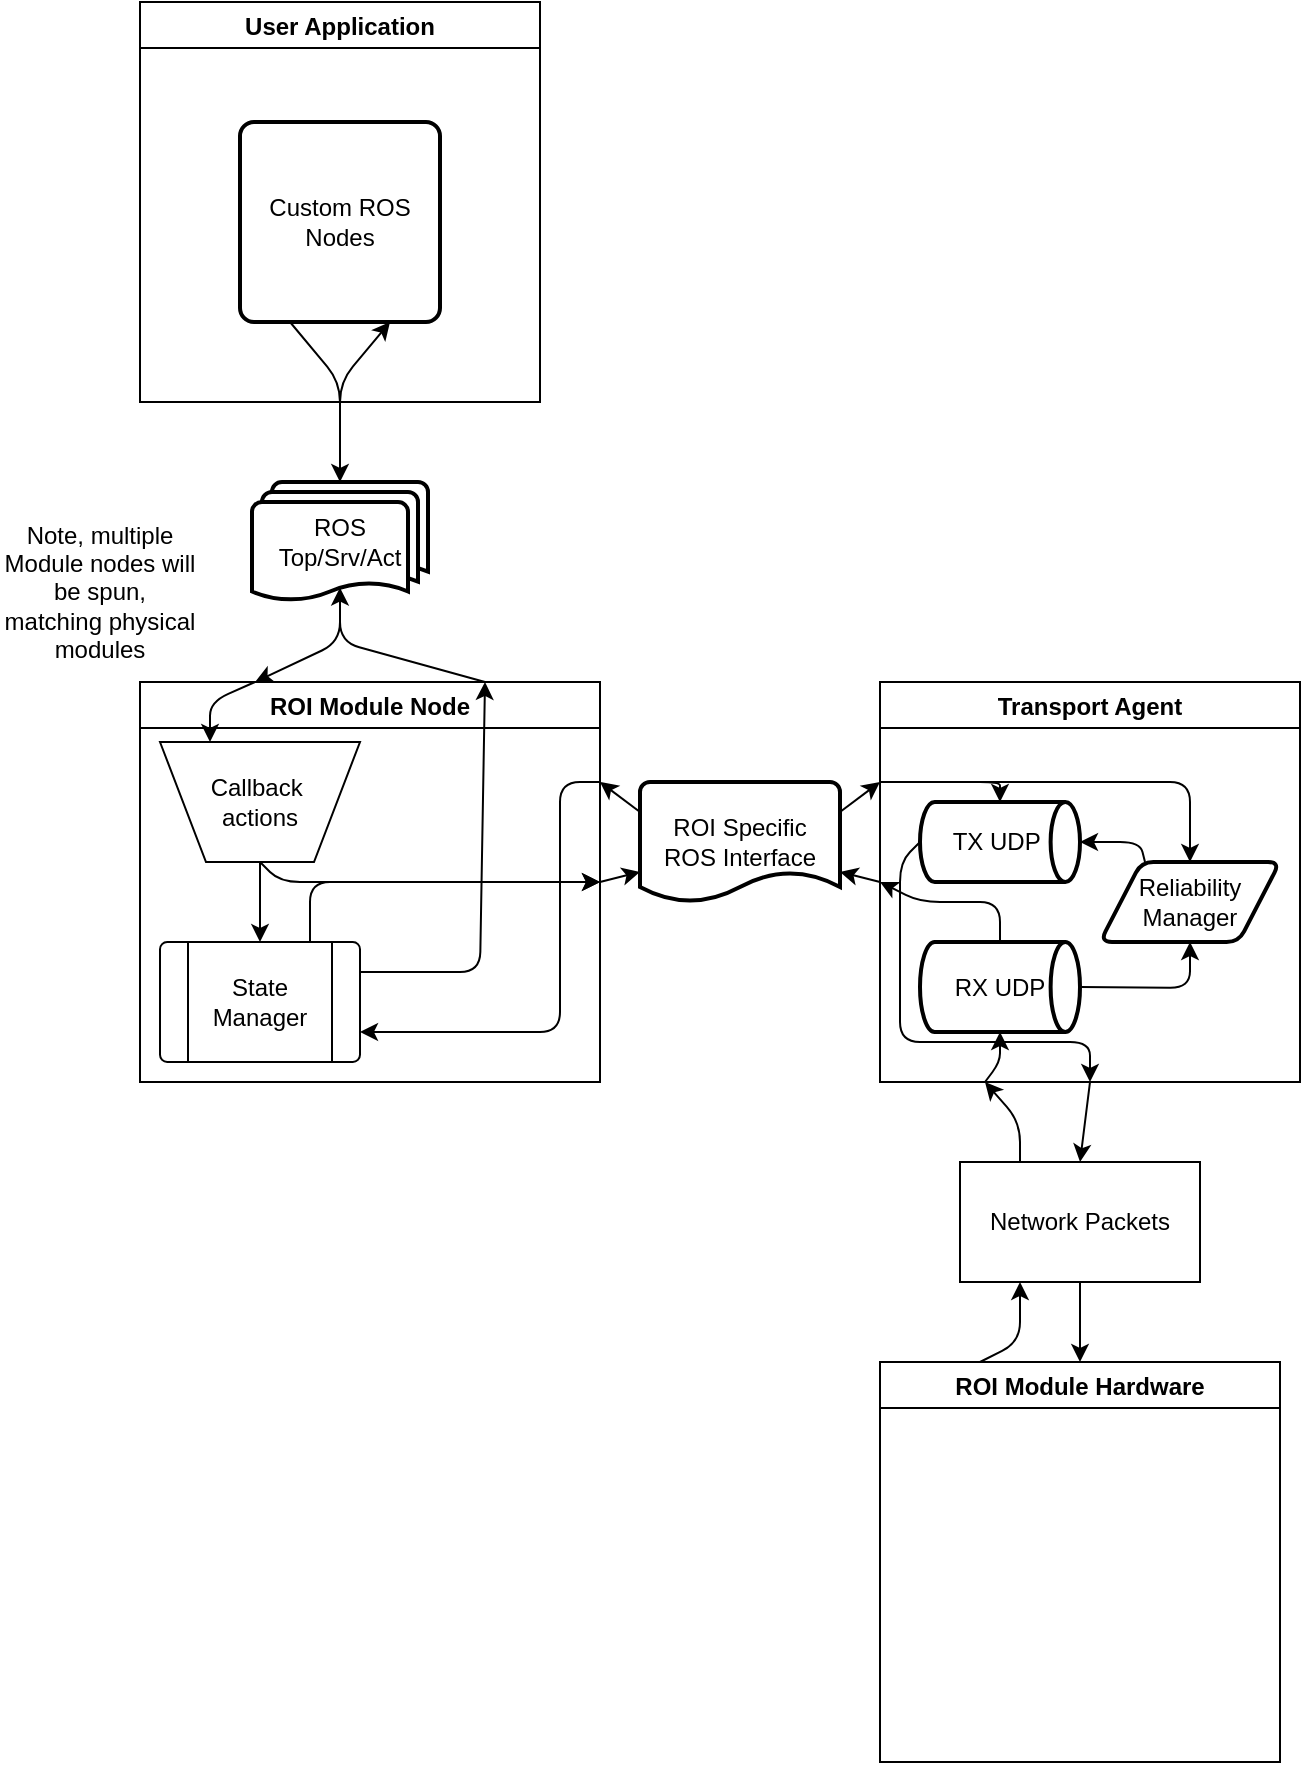 <mxfile>
    <diagram id="v1_f2HkN7rznXVapzpEH" name="Page-1">
        <mxGraphModel dx="905" dy="490" grid="1" gridSize="10" guides="1" tooltips="1" connect="1" arrows="1" fold="1" page="1" pageScale="1" pageWidth="850" pageHeight="1100" math="0" shadow="0">
            <root>
                <mxCell id="0"/>
                <mxCell id="1" parent="0"/>
                <mxCell id="2" value="User Application" style="swimlane;" vertex="1" parent="1">
                    <mxGeometry x="90" y="90" width="200" height="200" as="geometry"/>
                </mxCell>
                <mxCell id="6" value="Custom ROS Nodes" style="rounded=1;whiteSpace=wrap;html=1;absoluteArcSize=1;arcSize=14;strokeWidth=2;" vertex="1" parent="2">
                    <mxGeometry x="50" y="60" width="100" height="100" as="geometry"/>
                </mxCell>
                <mxCell id="3" value="ROI Module Node" style="swimlane;" vertex="1" parent="1">
                    <mxGeometry x="90" y="430" width="230" height="200" as="geometry"/>
                </mxCell>
                <mxCell id="22" style="edgeStyle=none;html=1;exitX=0.5;exitY=1;exitDx=0;exitDy=0;entryX=1;entryY=0.5;entryDx=0;entryDy=0;" edge="1" parent="3" source="14" target="3">
                    <mxGeometry relative="1" as="geometry">
                        <Array as="points">
                            <mxPoint x="70" y="100"/>
                        </Array>
                    </mxGeometry>
                </mxCell>
                <mxCell id="29" style="edgeStyle=none;html=1;exitX=0.5;exitY=1;exitDx=0;exitDy=0;entryX=0.5;entryY=0;entryDx=0;entryDy=0;" edge="1" parent="3" source="14" target="17">
                    <mxGeometry relative="1" as="geometry"/>
                </mxCell>
                <mxCell id="14" value="Callback&amp;nbsp;&lt;div&gt;actions&lt;/div&gt;" style="verticalLabelPosition=middle;verticalAlign=middle;html=1;shape=trapezoid;perimeter=trapezoidPerimeter;whiteSpace=wrap;size=0.23;arcSize=10;flipV=1;labelPosition=center;align=center;" vertex="1" parent="3">
                    <mxGeometry x="10" y="30" width="100" height="60" as="geometry"/>
                </mxCell>
                <mxCell id="15" style="edgeStyle=none;html=1;exitX=0.25;exitY=0;exitDx=0;exitDy=0;entryX=0.25;entryY=0;entryDx=0;entryDy=0;" edge="1" parent="3" source="3" target="14">
                    <mxGeometry relative="1" as="geometry">
                        <Array as="points">
                            <mxPoint x="35" y="10"/>
                        </Array>
                    </mxGeometry>
                </mxCell>
                <mxCell id="30" style="edgeStyle=none;html=1;exitX=0.75;exitY=0;exitDx=0;exitDy=0;" edge="1" parent="3" source="17">
                    <mxGeometry relative="1" as="geometry">
                        <mxPoint x="230" y="100" as="targetPoint"/>
                        <Array as="points">
                            <mxPoint x="85" y="100"/>
                            <mxPoint x="210" y="100"/>
                        </Array>
                    </mxGeometry>
                </mxCell>
                <mxCell id="35" style="edgeStyle=none;html=1;exitX=1;exitY=0.25;exitDx=0;exitDy=0;entryX=0.75;entryY=0;entryDx=0;entryDy=0;" edge="1" parent="3" source="17" target="3">
                    <mxGeometry relative="1" as="geometry">
                        <Array as="points">
                            <mxPoint x="170" y="145"/>
                        </Array>
                    </mxGeometry>
                </mxCell>
                <mxCell id="17" value="" style="verticalLabelPosition=bottom;verticalAlign=top;html=1;shape=process;whiteSpace=wrap;rounded=1;size=0.14;arcSize=6;" vertex="1" parent="3">
                    <mxGeometry x="10" y="130" width="100" height="60" as="geometry"/>
                </mxCell>
                <mxCell id="18" value="State&lt;div&gt;Manager&lt;/div&gt;" style="text;html=1;align=center;verticalAlign=middle;whiteSpace=wrap;rounded=0;" vertex="1" parent="3">
                    <mxGeometry x="30" y="145" width="60" height="30" as="geometry"/>
                </mxCell>
                <mxCell id="34" style="edgeStyle=none;html=1;exitX=1;exitY=0.25;exitDx=0;exitDy=0;entryX=1;entryY=0.75;entryDx=0;entryDy=0;" edge="1" parent="3" source="3" target="17">
                    <mxGeometry relative="1" as="geometry">
                        <Array as="points">
                            <mxPoint x="210" y="50"/>
                            <mxPoint x="210" y="175"/>
                        </Array>
                    </mxGeometry>
                </mxCell>
                <mxCell id="52" style="edgeStyle=none;html=1;exitX=0.5;exitY=1;exitDx=0;exitDy=0;entryX=0.5;entryY=0;entryDx=0;entryDy=0;" edge="1" parent="1" source="4" target="51">
                    <mxGeometry relative="1" as="geometry"/>
                </mxCell>
                <mxCell id="4" value="Transport Agent" style="swimlane;" vertex="1" parent="1">
                    <mxGeometry x="460" y="430" width="210" height="200" as="geometry"/>
                </mxCell>
                <mxCell id="48" style="edgeStyle=none;html=1;exitX=1;exitY=0.5;exitDx=0;exitDy=0;exitPerimeter=0;entryX=0.5;entryY=1;entryDx=0;entryDy=0;" edge="1" parent="4" source="39" target="41">
                    <mxGeometry relative="1" as="geometry">
                        <Array as="points">
                            <mxPoint x="155" y="153"/>
                        </Array>
                    </mxGeometry>
                </mxCell>
                <mxCell id="49" style="edgeStyle=none;html=1;exitX=0.5;exitY=0;exitDx=0;exitDy=0;exitPerimeter=0;entryX=0;entryY=0.5;entryDx=0;entryDy=0;" edge="1" parent="4" source="39" target="4">
                    <mxGeometry relative="1" as="geometry">
                        <Array as="points">
                            <mxPoint x="60" y="110"/>
                            <mxPoint x="20" y="110"/>
                        </Array>
                    </mxGeometry>
                </mxCell>
                <mxCell id="39" value="RX UDP" style="strokeWidth=2;html=1;shape=mxgraph.flowchart.direct_data;whiteSpace=wrap;" vertex="1" parent="4">
                    <mxGeometry x="20" y="130" width="80" height="45" as="geometry"/>
                </mxCell>
                <mxCell id="45" style="edgeStyle=none;html=1;exitX=0;exitY=0.5;exitDx=0;exitDy=0;exitPerimeter=0;entryX=0.5;entryY=1;entryDx=0;entryDy=0;" edge="1" parent="4" source="40" target="4">
                    <mxGeometry relative="1" as="geometry">
                        <Array as="points">
                            <mxPoint x="10" y="90"/>
                            <mxPoint x="10" y="180"/>
                            <mxPoint x="105" y="180"/>
                        </Array>
                    </mxGeometry>
                </mxCell>
                <mxCell id="40" value="TX UDP&amp;nbsp;" style="strokeWidth=2;html=1;shape=mxgraph.flowchart.direct_data;whiteSpace=wrap;" vertex="1" parent="4">
                    <mxGeometry x="20" y="60" width="80" height="40" as="geometry"/>
                </mxCell>
                <mxCell id="41" value="Reliability&lt;div&gt;Manager&lt;/div&gt;" style="shape=parallelogram;html=1;strokeWidth=2;perimeter=parallelogramPerimeter;whiteSpace=wrap;rounded=1;arcSize=12;size=0.23;" vertex="1" parent="4">
                    <mxGeometry x="110" y="90" width="90" height="40" as="geometry"/>
                </mxCell>
                <mxCell id="42" style="edgeStyle=none;html=1;exitX=0;exitY=0.25;exitDx=0;exitDy=0;entryX=0.5;entryY=0;entryDx=0;entryDy=0;" edge="1" parent="4" source="4" target="41">
                    <mxGeometry relative="1" as="geometry">
                        <Array as="points">
                            <mxPoint x="155" y="50"/>
                        </Array>
                    </mxGeometry>
                </mxCell>
                <mxCell id="43" style="edgeStyle=none;html=1;exitX=0;exitY=0.25;exitDx=0;exitDy=0;entryX=0.5;entryY=0;entryDx=0;entryDy=0;entryPerimeter=0;" edge="1" parent="4" source="4" target="40">
                    <mxGeometry relative="1" as="geometry">
                        <Array as="points">
                            <mxPoint x="60" y="50"/>
                        </Array>
                    </mxGeometry>
                </mxCell>
                <mxCell id="44" style="edgeStyle=none;html=1;exitX=0.25;exitY=0;exitDx=0;exitDy=0;entryX=1;entryY=0.5;entryDx=0;entryDy=0;entryPerimeter=0;" edge="1" parent="4" source="41" target="40">
                    <mxGeometry relative="1" as="geometry">
                        <Array as="points">
                            <mxPoint x="130" y="80"/>
                        </Array>
                    </mxGeometry>
                </mxCell>
                <mxCell id="46" style="edgeStyle=none;html=1;exitX=0.25;exitY=1;exitDx=0;exitDy=0;entryX=0.5;entryY=1;entryDx=0;entryDy=0;entryPerimeter=0;" edge="1" parent="4" source="4" target="39">
                    <mxGeometry relative="1" as="geometry">
                        <Array as="points">
                            <mxPoint x="60" y="190"/>
                        </Array>
                    </mxGeometry>
                </mxCell>
                <mxCell id="55" style="edgeStyle=none;html=1;exitX=0.25;exitY=0;exitDx=0;exitDy=0;entryX=0.25;entryY=1;entryDx=0;entryDy=0;" edge="1" parent="1" source="5" target="51">
                    <mxGeometry relative="1" as="geometry">
                        <Array as="points">
                            <mxPoint x="530" y="760"/>
                        </Array>
                    </mxGeometry>
                </mxCell>
                <mxCell id="5" value="ROI Module Hardware" style="swimlane;" vertex="1" parent="1">
                    <mxGeometry x="460" y="770" width="200" height="200" as="geometry"/>
                </mxCell>
                <mxCell id="10" style="edgeStyle=none;html=1;exitX=0.5;exitY=0;exitDx=0;exitDy=0;exitPerimeter=0;entryX=0.75;entryY=1;entryDx=0;entryDy=0;" edge="1" parent="1" source="7" target="6">
                    <mxGeometry relative="1" as="geometry">
                        <Array as="points">
                            <mxPoint x="190" y="280"/>
                        </Array>
                    </mxGeometry>
                </mxCell>
                <mxCell id="12" style="edgeStyle=none;html=1;exitX=0.5;exitY=0.88;exitDx=0;exitDy=0;exitPerimeter=0;entryX=0.25;entryY=0;entryDx=0;entryDy=0;" edge="1" parent="1" source="7" target="3">
                    <mxGeometry relative="1" as="geometry">
                        <Array as="points">
                            <mxPoint x="190" y="410"/>
                        </Array>
                    </mxGeometry>
                </mxCell>
                <mxCell id="7" value="ROS Top/Srv/Act" style="strokeWidth=2;html=1;shape=mxgraph.flowchart.multi-document;whiteSpace=wrap;" vertex="1" parent="1">
                    <mxGeometry x="146" y="330" width="88" height="60" as="geometry"/>
                </mxCell>
                <mxCell id="8" style="edgeStyle=none;html=1;exitX=0.25;exitY=1;exitDx=0;exitDy=0;entryX=0.5;entryY=0;entryDx=0;entryDy=0;entryPerimeter=0;" edge="1" parent="1" source="6" target="7">
                    <mxGeometry relative="1" as="geometry">
                        <Array as="points">
                            <mxPoint x="190" y="280"/>
                        </Array>
                    </mxGeometry>
                </mxCell>
                <mxCell id="13" style="edgeStyle=none;html=1;exitX=0.75;exitY=0;exitDx=0;exitDy=0;entryX=0.5;entryY=0.88;entryDx=0;entryDy=0;entryPerimeter=0;" edge="1" parent="1" source="3" target="7">
                    <mxGeometry relative="1" as="geometry">
                        <Array as="points">
                            <mxPoint x="190" y="410"/>
                        </Array>
                    </mxGeometry>
                </mxCell>
                <mxCell id="33" style="edgeStyle=none;html=1;exitX=0;exitY=0.25;exitDx=0;exitDy=0;exitPerimeter=0;entryX=1;entryY=0.25;entryDx=0;entryDy=0;" edge="1" parent="1" source="21" target="3">
                    <mxGeometry relative="1" as="geometry">
                        <mxPoint x="320" y="505.172" as="targetPoint"/>
                    </mxGeometry>
                </mxCell>
                <mxCell id="37" style="edgeStyle=none;html=1;exitX=1;exitY=0.25;exitDx=0;exitDy=0;exitPerimeter=0;entryX=0;entryY=0.25;entryDx=0;entryDy=0;" edge="1" parent="1" source="21" target="4">
                    <mxGeometry relative="1" as="geometry"/>
                </mxCell>
                <mxCell id="21" value="ROI Specific&lt;div&gt;ROS Interface&lt;/div&gt;" style="strokeWidth=2;html=1;shape=mxgraph.flowchart.document2;whiteSpace=wrap;size=0.25;" vertex="1" parent="1">
                    <mxGeometry x="340" y="480" width="100" height="60" as="geometry"/>
                </mxCell>
                <mxCell id="32" style="edgeStyle=none;html=1;exitX=1;exitY=0.5;exitDx=0;exitDy=0;entryX=0;entryY=0.75;entryDx=0;entryDy=0;entryPerimeter=0;" edge="1" parent="1" source="3" target="21">
                    <mxGeometry relative="1" as="geometry"/>
                </mxCell>
                <mxCell id="36" style="edgeStyle=none;html=1;exitX=0;exitY=0.5;exitDx=0;exitDy=0;entryX=1;entryY=0.75;entryDx=0;entryDy=0;entryPerimeter=0;" edge="1" parent="1" source="4" target="21">
                    <mxGeometry relative="1" as="geometry"/>
                </mxCell>
                <mxCell id="38" value="Note, multiple Module nodes will be spun, matching physical modules" style="text;html=1;align=center;verticalAlign=middle;whiteSpace=wrap;rounded=0;" vertex="1" parent="1">
                    <mxGeometry x="20" y="370" width="100" height="30" as="geometry"/>
                </mxCell>
                <mxCell id="53" style="edgeStyle=none;html=1;exitX=0.25;exitY=0;exitDx=0;exitDy=0;entryX=0.25;entryY=1;entryDx=0;entryDy=0;" edge="1" parent="1" source="51" target="4">
                    <mxGeometry relative="1" as="geometry">
                        <Array as="points">
                            <mxPoint x="530" y="650"/>
                        </Array>
                    </mxGeometry>
                </mxCell>
                <mxCell id="54" style="edgeStyle=none;html=1;exitX=0.5;exitY=1;exitDx=0;exitDy=0;entryX=0.5;entryY=0;entryDx=0;entryDy=0;" edge="1" parent="1" source="51" target="5">
                    <mxGeometry relative="1" as="geometry"/>
                </mxCell>
                <mxCell id="51" value="Network Packets" style="rounded=0;whiteSpace=wrap;html=1;" vertex="1" parent="1">
                    <mxGeometry x="500" y="670" width="120" height="60" as="geometry"/>
                </mxCell>
            </root>
        </mxGraphModel>
    </diagram>
</mxfile>